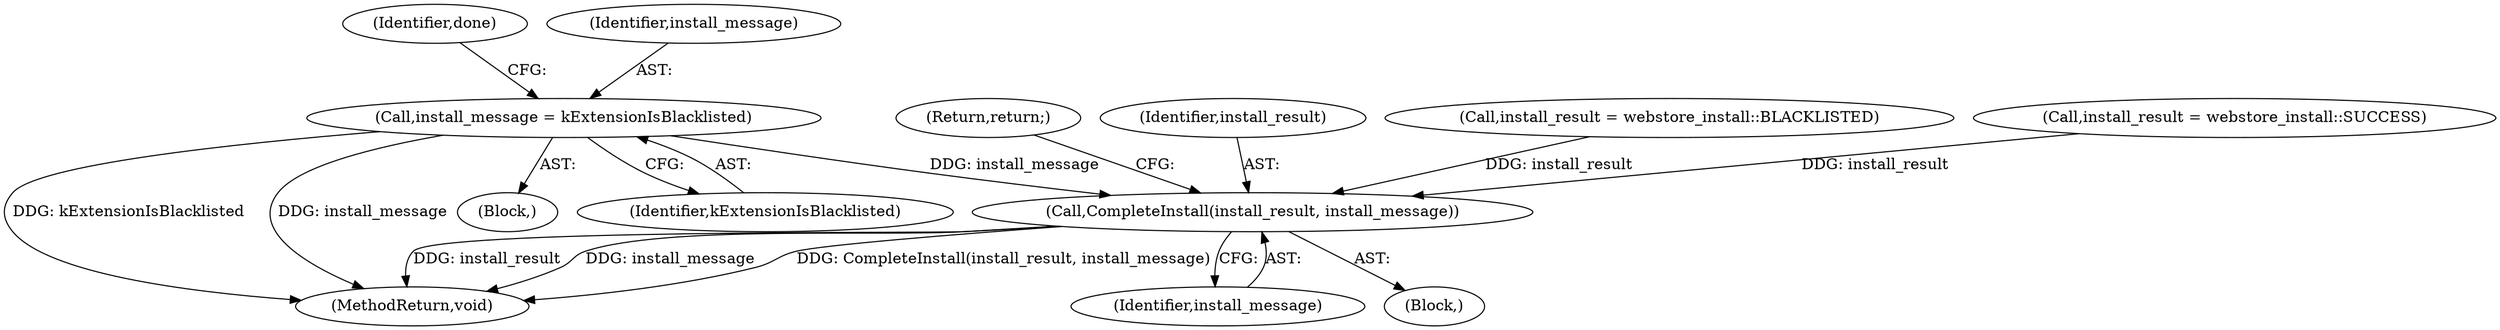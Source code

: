 digraph "1_Chrome_d30a8bd191f17b61938fc87890bffc80049b0774_5@del" {
"1000166" [label="(Call,install_message = kExtensionIsBlacklisted)"];
"1000180" [label="(Call,CompleteInstall(install_result, install_message))"];
"1000182" [label="(Identifier,install_message)"];
"1000183" [label="(Return,return;)"];
"1000181" [label="(Identifier,install_result)"];
"1000178" [label="(Identifier,done)"];
"1000190" [label="(MethodReturn,void)"];
"1000167" [label="(Identifier,install_message)"];
"1000163" [label="(Call,install_result = webstore_install::BLACKLISTED)"];
"1000152" [label="(Call,install_result = webstore_install::SUCCESS)"];
"1000179" [label="(Block,)"];
"1000166" [label="(Call,install_message = kExtensionIsBlacklisted)"];
"1000162" [label="(Block,)"];
"1000168" [label="(Identifier,kExtensionIsBlacklisted)"];
"1000180" [label="(Call,CompleteInstall(install_result, install_message))"];
"1000166" -> "1000162"  [label="AST: "];
"1000166" -> "1000168"  [label="CFG: "];
"1000167" -> "1000166"  [label="AST: "];
"1000168" -> "1000166"  [label="AST: "];
"1000178" -> "1000166"  [label="CFG: "];
"1000166" -> "1000190"  [label="DDG: kExtensionIsBlacklisted"];
"1000166" -> "1000190"  [label="DDG: install_message"];
"1000166" -> "1000180"  [label="DDG: install_message"];
"1000180" -> "1000179"  [label="AST: "];
"1000180" -> "1000182"  [label="CFG: "];
"1000181" -> "1000180"  [label="AST: "];
"1000182" -> "1000180"  [label="AST: "];
"1000183" -> "1000180"  [label="CFG: "];
"1000180" -> "1000190"  [label="DDG: install_result"];
"1000180" -> "1000190"  [label="DDG: install_message"];
"1000180" -> "1000190"  [label="DDG: CompleteInstall(install_result, install_message)"];
"1000163" -> "1000180"  [label="DDG: install_result"];
"1000152" -> "1000180"  [label="DDG: install_result"];
}
